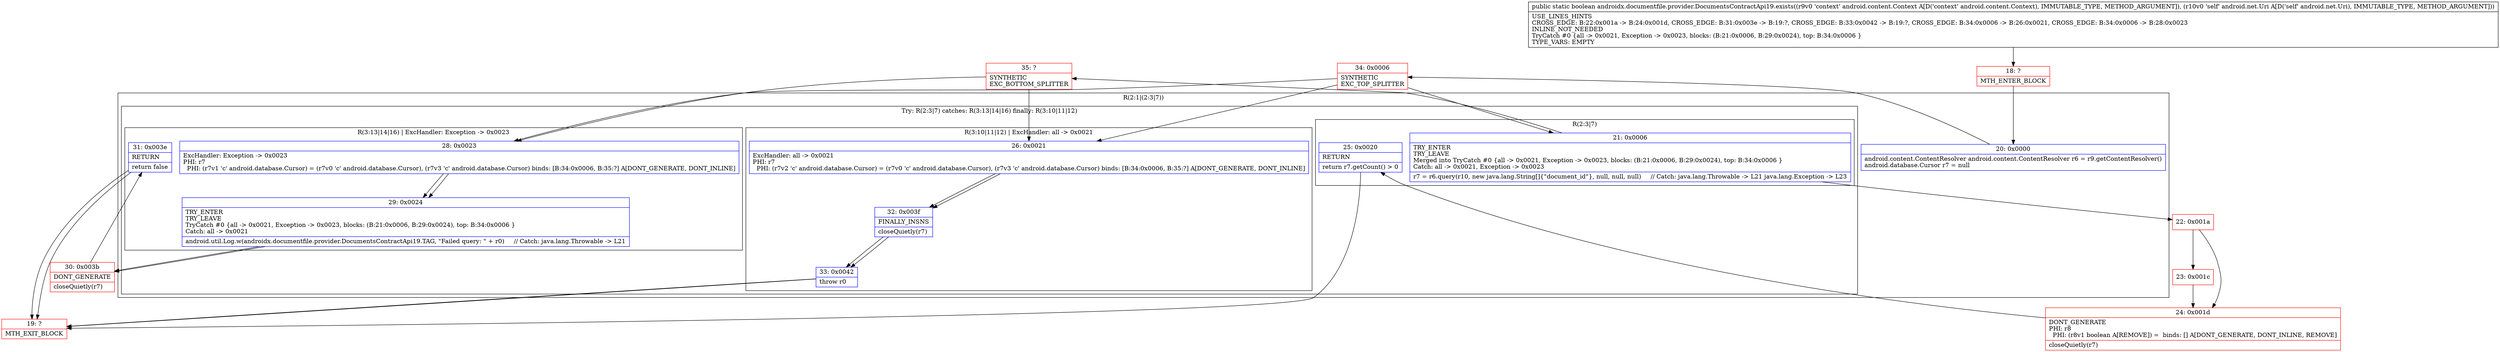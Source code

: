digraph "CFG forandroidx.documentfile.provider.DocumentsContractApi19.exists(Landroid\/content\/Context;Landroid\/net\/Uri;)Z" {
subgraph cluster_Region_1552456419 {
label = "R(2:1|(2:3|7))";
node [shape=record,color=blue];
Node_20 [shape=record,label="{20\:\ 0x0000|android.content.ContentResolver android.content.ContentResolver r6 = r9.getContentResolver()\landroid.database.Cursor r7 = null\l}"];
subgraph cluster_TryCatchRegion_903794578 {
label = "Try: R(2:3|7) catches: R(3:13|14|16) finally: R(3:10|11|12)";
node [shape=record,color=blue];
subgraph cluster_Region_783965789 {
label = "R(2:3|7)";
node [shape=record,color=blue];
Node_21 [shape=record,label="{21\:\ 0x0006|TRY_ENTER\lTRY_LEAVE\lMerged into TryCatch #0 \{all \-\> 0x0021, Exception \-\> 0x0023, blocks: (B:21:0x0006, B:29:0x0024), top: B:34:0x0006 \}\lCatch: all \-\> 0x0021, Exception \-\> 0x0023\l|r7 = r6.query(r10, new java.lang.String[]\{\"document_id\"\}, null, null, null)     \/\/ Catch: java.lang.Throwable \-\> L21 java.lang.Exception \-\> L23\l}"];
Node_25 [shape=record,label="{25\:\ 0x0020|RETURN\l|return r7.getCount() \> 0\l}"];
}
subgraph cluster_Region_490980297 {
label = "R(3:13|14|16) | ExcHandler: Exception \-\> 0x0023\l";
node [shape=record,color=blue];
Node_28 [shape=record,label="{28\:\ 0x0023|ExcHandler: Exception \-\> 0x0023\lPHI: r7 \l  PHI: (r7v1 'c' android.database.Cursor) = (r7v0 'c' android.database.Cursor), (r7v3 'c' android.database.Cursor) binds: [B:34:0x0006, B:35:?] A[DONT_GENERATE, DONT_INLINE]\l}"];
Node_29 [shape=record,label="{29\:\ 0x0024|TRY_ENTER\lTRY_LEAVE\lTryCatch #0 \{all \-\> 0x0021, Exception \-\> 0x0023, blocks: (B:21:0x0006, B:29:0x0024), top: B:34:0x0006 \}\lCatch: all \-\> 0x0021\l|android.util.Log.w(androidx.documentfile.provider.DocumentsContractApi19.TAG, \"Failed query: \" + r0)     \/\/ Catch: java.lang.Throwable \-\> L21\l}"];
Node_31 [shape=record,label="{31\:\ 0x003e|RETURN\l|return false\l}"];
}
subgraph cluster_Region_1720129522 {
label = "R(3:10|11|12) | ExcHandler: all \-\> 0x0021\l";
node [shape=record,color=blue];
Node_26 [shape=record,label="{26\:\ 0x0021|ExcHandler: all \-\> 0x0021\lPHI: r7 \l  PHI: (r7v2 'c' android.database.Cursor) = (r7v0 'c' android.database.Cursor), (r7v3 'c' android.database.Cursor) binds: [B:34:0x0006, B:35:?] A[DONT_GENERATE, DONT_INLINE]\l}"];
Node_32 [shape=record,label="{32\:\ 0x003f|FINALLY_INSNS\l|closeQuietly(r7)\l}"];
Node_33 [shape=record,label="{33\:\ 0x0042|throw r0\l}"];
}
}
}
subgraph cluster_Region_490980297 {
label = "R(3:13|14|16) | ExcHandler: Exception \-\> 0x0023\l";
node [shape=record,color=blue];
Node_28 [shape=record,label="{28\:\ 0x0023|ExcHandler: Exception \-\> 0x0023\lPHI: r7 \l  PHI: (r7v1 'c' android.database.Cursor) = (r7v0 'c' android.database.Cursor), (r7v3 'c' android.database.Cursor) binds: [B:34:0x0006, B:35:?] A[DONT_GENERATE, DONT_INLINE]\l}"];
Node_29 [shape=record,label="{29\:\ 0x0024|TRY_ENTER\lTRY_LEAVE\lTryCatch #0 \{all \-\> 0x0021, Exception \-\> 0x0023, blocks: (B:21:0x0006, B:29:0x0024), top: B:34:0x0006 \}\lCatch: all \-\> 0x0021\l|android.util.Log.w(androidx.documentfile.provider.DocumentsContractApi19.TAG, \"Failed query: \" + r0)     \/\/ Catch: java.lang.Throwable \-\> L21\l}"];
Node_31 [shape=record,label="{31\:\ 0x003e|RETURN\l|return false\l}"];
}
subgraph cluster_Region_1720129522 {
label = "R(3:10|11|12) | ExcHandler: all \-\> 0x0021\l";
node [shape=record,color=blue];
Node_26 [shape=record,label="{26\:\ 0x0021|ExcHandler: all \-\> 0x0021\lPHI: r7 \l  PHI: (r7v2 'c' android.database.Cursor) = (r7v0 'c' android.database.Cursor), (r7v3 'c' android.database.Cursor) binds: [B:34:0x0006, B:35:?] A[DONT_GENERATE, DONT_INLINE]\l}"];
Node_32 [shape=record,label="{32\:\ 0x003f|FINALLY_INSNS\l|closeQuietly(r7)\l}"];
Node_33 [shape=record,label="{33\:\ 0x0042|throw r0\l}"];
}
Node_18 [shape=record,color=red,label="{18\:\ ?|MTH_ENTER_BLOCK\l}"];
Node_34 [shape=record,color=red,label="{34\:\ 0x0006|SYNTHETIC\lEXC_TOP_SPLITTER\l}"];
Node_22 [shape=record,color=red,label="{22\:\ 0x001a}"];
Node_23 [shape=record,color=red,label="{23\:\ 0x001c}"];
Node_24 [shape=record,color=red,label="{24\:\ 0x001d|DONT_GENERATE\lPHI: r8 \l  PHI: (r8v1 boolean A[REMOVE]) =  binds: [] A[DONT_GENERATE, DONT_INLINE, REMOVE]\l|closeQuietly(r7)\l}"];
Node_19 [shape=record,color=red,label="{19\:\ ?|MTH_EXIT_BLOCK\l}"];
Node_35 [shape=record,color=red,label="{35\:\ ?|SYNTHETIC\lEXC_BOTTOM_SPLITTER\l}"];
Node_30 [shape=record,color=red,label="{30\:\ 0x003b|DONT_GENERATE\l|closeQuietly(r7)\l}"];
MethodNode[shape=record,label="{public static boolean androidx.documentfile.provider.DocumentsContractApi19.exists((r9v0 'context' android.content.Context A[D('context' android.content.Context), IMMUTABLE_TYPE, METHOD_ARGUMENT]), (r10v0 'self' android.net.Uri A[D('self' android.net.Uri), IMMUTABLE_TYPE, METHOD_ARGUMENT]))  | USE_LINES_HINTS\lCROSS_EDGE: B:22:0x001a \-\> B:24:0x001d, CROSS_EDGE: B:31:0x003e \-\> B:19:?, CROSS_EDGE: B:33:0x0042 \-\> B:19:?, CROSS_EDGE: B:34:0x0006 \-\> B:26:0x0021, CROSS_EDGE: B:34:0x0006 \-\> B:28:0x0023\lINLINE_NOT_NEEDED\lTryCatch #0 \{all \-\> 0x0021, Exception \-\> 0x0023, blocks: (B:21:0x0006, B:29:0x0024), top: B:34:0x0006 \}\lTYPE_VARS: EMPTY\l}"];
MethodNode -> Node_18;Node_20 -> Node_34;
Node_21 -> Node_22;
Node_21 -> Node_35;
Node_25 -> Node_19;
Node_28 -> Node_29;
Node_29 -> Node_30;
Node_31 -> Node_19;
Node_26 -> Node_32;
Node_32 -> Node_33;
Node_33 -> Node_19;
Node_28 -> Node_29;
Node_29 -> Node_30;
Node_31 -> Node_19;
Node_26 -> Node_32;
Node_32 -> Node_33;
Node_33 -> Node_19;
Node_18 -> Node_20;
Node_34 -> Node_21;
Node_34 -> Node_26;
Node_34 -> Node_28;
Node_22 -> Node_23;
Node_22 -> Node_24;
Node_23 -> Node_24;
Node_24 -> Node_25;
Node_35 -> Node_28;
Node_35 -> Node_26;
Node_30 -> Node_31;
}


